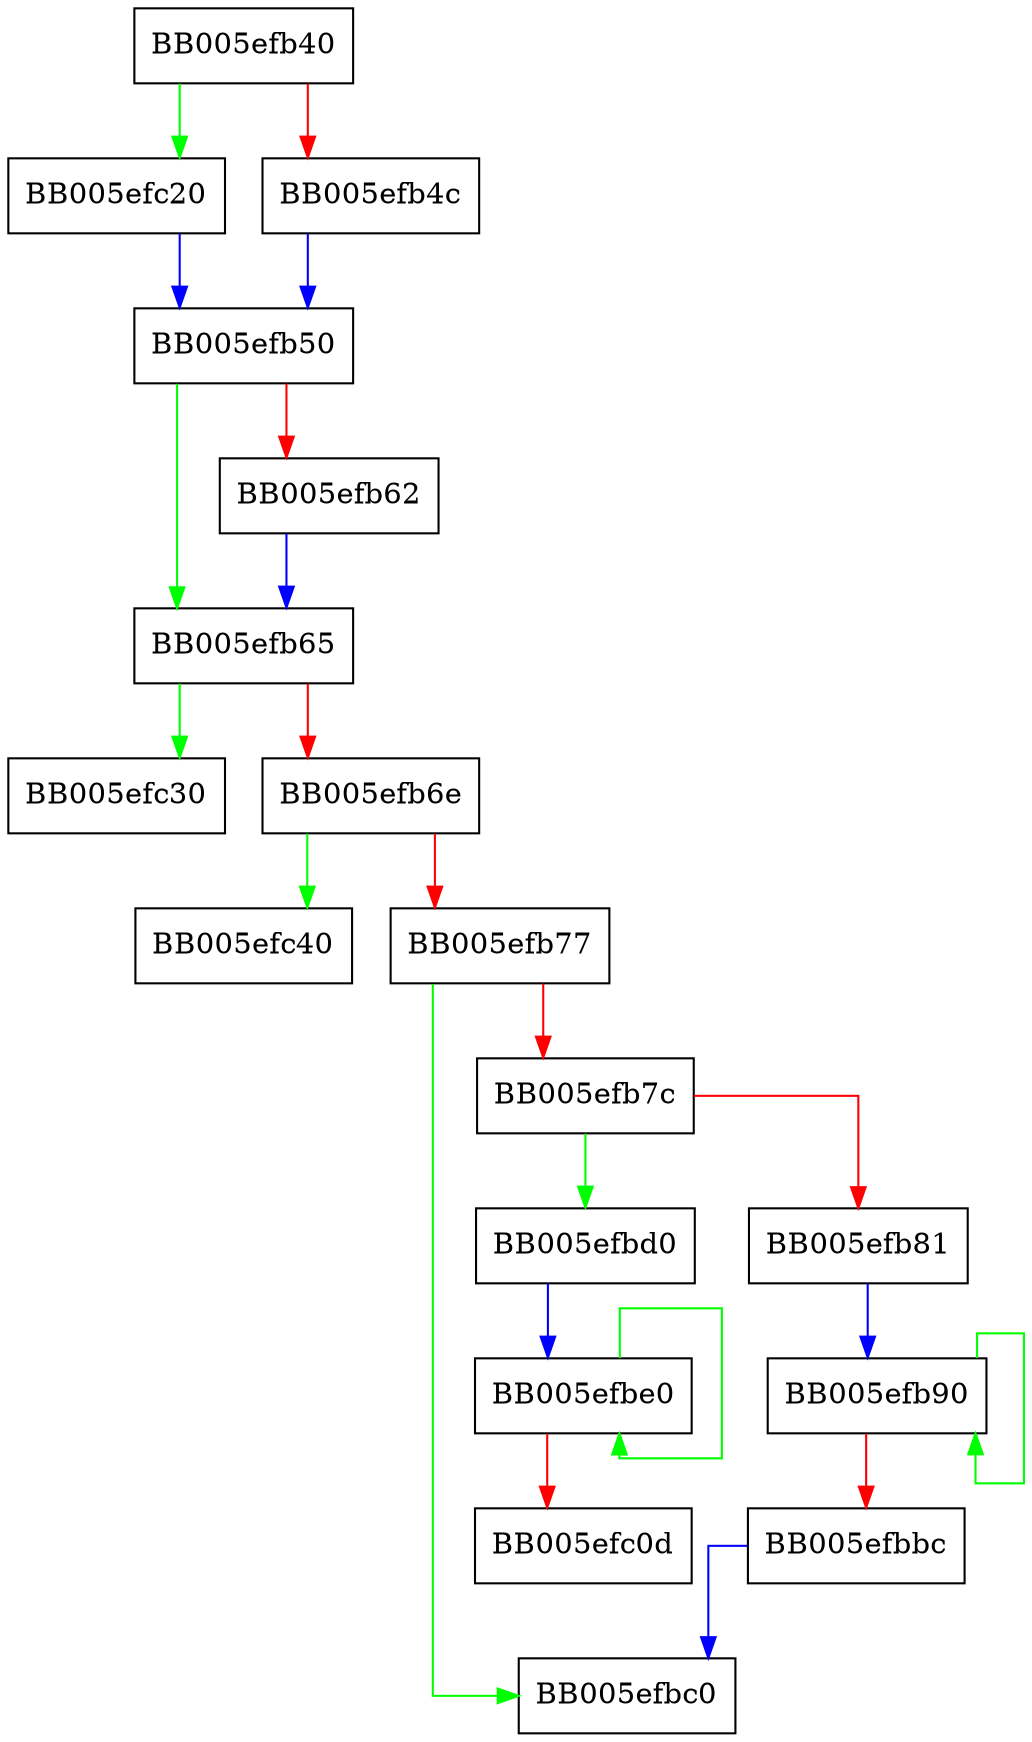 digraph buf2hexstr_sep {
  node [shape="box"];
  graph [splines=ortho];
  BB005efb40 -> BB005efc20 [color="green"];
  BB005efb40 -> BB005efb4c [color="red"];
  BB005efb4c -> BB005efb50 [color="blue"];
  BB005efb50 -> BB005efb65 [color="green"];
  BB005efb50 -> BB005efb62 [color="red"];
  BB005efb62 -> BB005efb65 [color="blue"];
  BB005efb65 -> BB005efc30 [color="green"];
  BB005efb65 -> BB005efb6e [color="red"];
  BB005efb6e -> BB005efc40 [color="green"];
  BB005efb6e -> BB005efb77 [color="red"];
  BB005efb77 -> BB005efbc0 [color="green"];
  BB005efb77 -> BB005efb7c [color="red"];
  BB005efb7c -> BB005efbd0 [color="green"];
  BB005efb7c -> BB005efb81 [color="red"];
  BB005efb81 -> BB005efb90 [color="blue"];
  BB005efb90 -> BB005efb90 [color="green"];
  BB005efb90 -> BB005efbbc [color="red"];
  BB005efbbc -> BB005efbc0 [color="blue"];
  BB005efbd0 -> BB005efbe0 [color="blue"];
  BB005efbe0 -> BB005efbe0 [color="green"];
  BB005efbe0 -> BB005efc0d [color="red"];
  BB005efc20 -> BB005efb50 [color="blue"];
}
